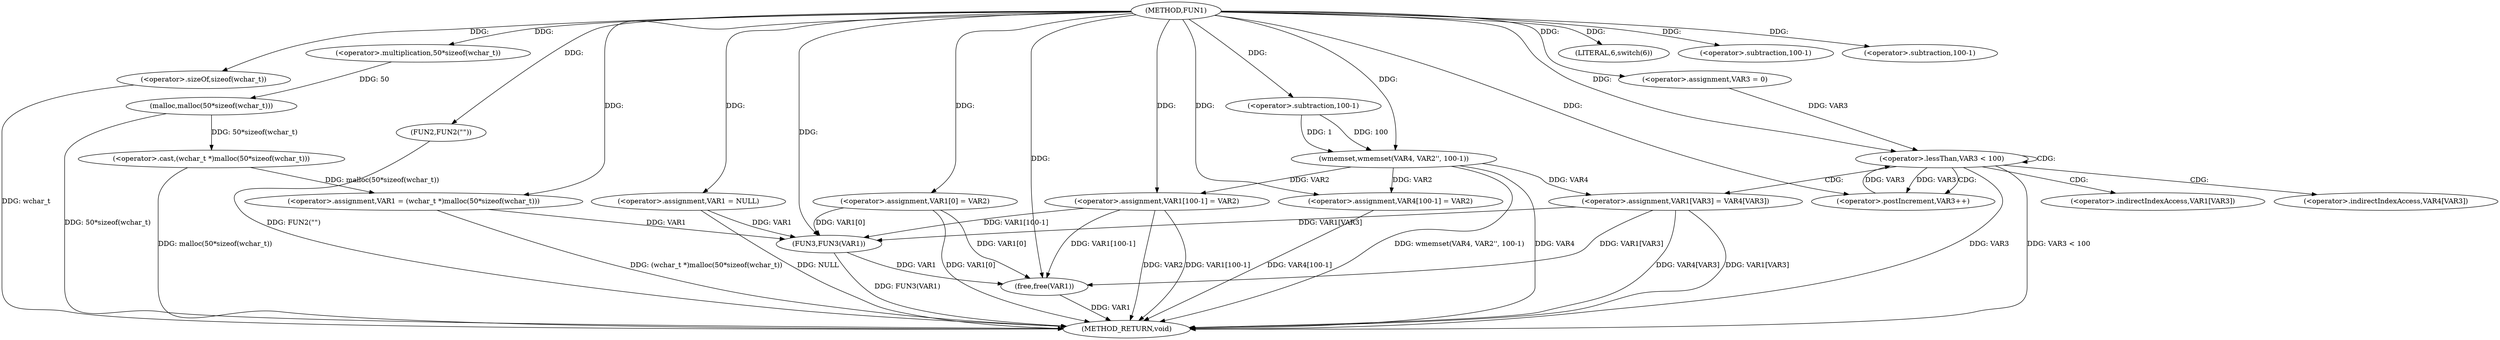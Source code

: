 digraph FUN1 {  
"1000100" [label = "(METHOD,FUN1)" ]
"1000173" [label = "(METHOD_RETURN,void)" ]
"1000103" [label = "(<operator>.assignment,VAR1 = NULL)" ]
"1000107" [label = "(LITERAL,6,switch(6))" ]
"1000110" [label = "(<operator>.assignment,VAR1 = (wchar_t *)malloc(50*sizeof(wchar_t)))" ]
"1000112" [label = "(<operator>.cast,(wchar_t *)malloc(50*sizeof(wchar_t)))" ]
"1000114" [label = "(malloc,malloc(50*sizeof(wchar_t)))" ]
"1000115" [label = "(<operator>.multiplication,50*sizeof(wchar_t))" ]
"1000117" [label = "(<operator>.sizeOf,sizeof(wchar_t))" ]
"1000119" [label = "(<operator>.assignment,VAR1[0] = VAR2)" ]
"1000126" [label = "(FUN2,FUN2(\"\"))" ]
"1000132" [label = "(wmemset,wmemset(VAR4, VAR2'', 100-1))" ]
"1000135" [label = "(<operator>.subtraction,100-1)" ]
"1000138" [label = "(<operator>.assignment,VAR4[100-1] = VAR2)" ]
"1000141" [label = "(<operator>.subtraction,100-1)" ]
"1000146" [label = "(<operator>.assignment,VAR3 = 0)" ]
"1000149" [label = "(<operator>.lessThan,VAR3 < 100)" ]
"1000152" [label = "(<operator>.postIncrement,VAR3++)" ]
"1000155" [label = "(<operator>.assignment,VAR1[VAR3] = VAR4[VAR3])" ]
"1000162" [label = "(<operator>.assignment,VAR1[100-1] = VAR2)" ]
"1000165" [label = "(<operator>.subtraction,100-1)" ]
"1000169" [label = "(FUN3,FUN3(VAR1))" ]
"1000171" [label = "(free,free(VAR1))" ]
"1000156" [label = "(<operator>.indirectIndexAccess,VAR1[VAR3])" ]
"1000159" [label = "(<operator>.indirectIndexAccess,VAR4[VAR3])" ]
  "1000171" -> "1000173"  [ label = "DDG: VAR1"] 
  "1000169" -> "1000173"  [ label = "DDG: FUN3(VAR1)"] 
  "1000103" -> "1000173"  [ label = "DDG: NULL"] 
  "1000112" -> "1000173"  [ label = "DDG: malloc(50*sizeof(wchar_t))"] 
  "1000114" -> "1000173"  [ label = "DDG: 50*sizeof(wchar_t)"] 
  "1000149" -> "1000173"  [ label = "DDG: VAR3 < 100"] 
  "1000117" -> "1000173"  [ label = "DDG: wchar_t"] 
  "1000149" -> "1000173"  [ label = "DDG: VAR3"] 
  "1000155" -> "1000173"  [ label = "DDG: VAR4[VAR3]"] 
  "1000162" -> "1000173"  [ label = "DDG: VAR2"] 
  "1000126" -> "1000173"  [ label = "DDG: FUN2(\"\")"] 
  "1000132" -> "1000173"  [ label = "DDG: wmemset(VAR4, VAR2'', 100-1)"] 
  "1000138" -> "1000173"  [ label = "DDG: VAR4[100-1]"] 
  "1000132" -> "1000173"  [ label = "DDG: VAR4"] 
  "1000110" -> "1000173"  [ label = "DDG: (wchar_t *)malloc(50*sizeof(wchar_t))"] 
  "1000119" -> "1000173"  [ label = "DDG: VAR1[0]"] 
  "1000155" -> "1000173"  [ label = "DDG: VAR1[VAR3]"] 
  "1000162" -> "1000173"  [ label = "DDG: VAR1[100-1]"] 
  "1000100" -> "1000103"  [ label = "DDG: "] 
  "1000100" -> "1000107"  [ label = "DDG: "] 
  "1000112" -> "1000110"  [ label = "DDG: malloc(50*sizeof(wchar_t))"] 
  "1000100" -> "1000110"  [ label = "DDG: "] 
  "1000114" -> "1000112"  [ label = "DDG: 50*sizeof(wchar_t)"] 
  "1000115" -> "1000114"  [ label = "DDG: 50"] 
  "1000100" -> "1000115"  [ label = "DDG: "] 
  "1000100" -> "1000117"  [ label = "DDG: "] 
  "1000100" -> "1000119"  [ label = "DDG: "] 
  "1000100" -> "1000126"  [ label = "DDG: "] 
  "1000100" -> "1000132"  [ label = "DDG: "] 
  "1000135" -> "1000132"  [ label = "DDG: 100"] 
  "1000135" -> "1000132"  [ label = "DDG: 1"] 
  "1000100" -> "1000135"  [ label = "DDG: "] 
  "1000132" -> "1000138"  [ label = "DDG: VAR2"] 
  "1000100" -> "1000138"  [ label = "DDG: "] 
  "1000100" -> "1000141"  [ label = "DDG: "] 
  "1000100" -> "1000146"  [ label = "DDG: "] 
  "1000152" -> "1000149"  [ label = "DDG: VAR3"] 
  "1000146" -> "1000149"  [ label = "DDG: VAR3"] 
  "1000100" -> "1000149"  [ label = "DDG: "] 
  "1000149" -> "1000152"  [ label = "DDG: VAR3"] 
  "1000100" -> "1000152"  [ label = "DDG: "] 
  "1000132" -> "1000155"  [ label = "DDG: VAR4"] 
  "1000100" -> "1000162"  [ label = "DDG: "] 
  "1000132" -> "1000162"  [ label = "DDG: VAR2"] 
  "1000100" -> "1000165"  [ label = "DDG: "] 
  "1000103" -> "1000169"  [ label = "DDG: VAR1"] 
  "1000119" -> "1000169"  [ label = "DDG: VAR1[0]"] 
  "1000155" -> "1000169"  [ label = "DDG: VAR1[VAR3]"] 
  "1000162" -> "1000169"  [ label = "DDG: VAR1[100-1]"] 
  "1000110" -> "1000169"  [ label = "DDG: VAR1"] 
  "1000100" -> "1000169"  [ label = "DDG: "] 
  "1000119" -> "1000171"  [ label = "DDG: VAR1[0]"] 
  "1000169" -> "1000171"  [ label = "DDG: VAR1"] 
  "1000155" -> "1000171"  [ label = "DDG: VAR1[VAR3]"] 
  "1000162" -> "1000171"  [ label = "DDG: VAR1[100-1]"] 
  "1000100" -> "1000171"  [ label = "DDG: "] 
  "1000149" -> "1000159"  [ label = "CDG: "] 
  "1000149" -> "1000155"  [ label = "CDG: "] 
  "1000149" -> "1000156"  [ label = "CDG: "] 
  "1000149" -> "1000152"  [ label = "CDG: "] 
  "1000149" -> "1000149"  [ label = "CDG: "] 
}
